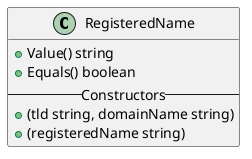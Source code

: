 @startuml

class RegisteredName {
+ Value() string
+ Equals() boolean
-- Constructors --
+ (tld string, domainName string)
+ (registeredName string)
}

@enduml